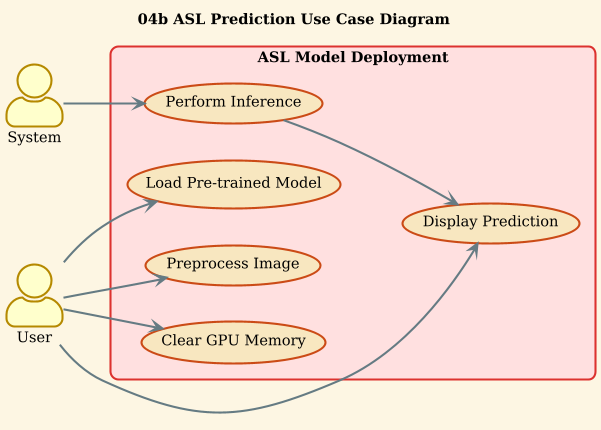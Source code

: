 @startuml 04b_usecase
title 04b ASL Prediction Use Case Diagram
!theme sunlust
left to right direction
actor "User" as User
actor "System" as System

rectangle "ASL Model Deployment" {
    usecase "Load Pre-trained Model" as UC1
    usecase "Preprocess Image" as UC2
    usecase "Perform Inference" as UC3
    usecase "Display Prediction" as UC4
    usecase "Clear GPU Memory" as UC5
}

User --> UC1
User --> UC2
User --> UC4
User --> UC5

System --> UC3
UC3 --> UC4
@enduml